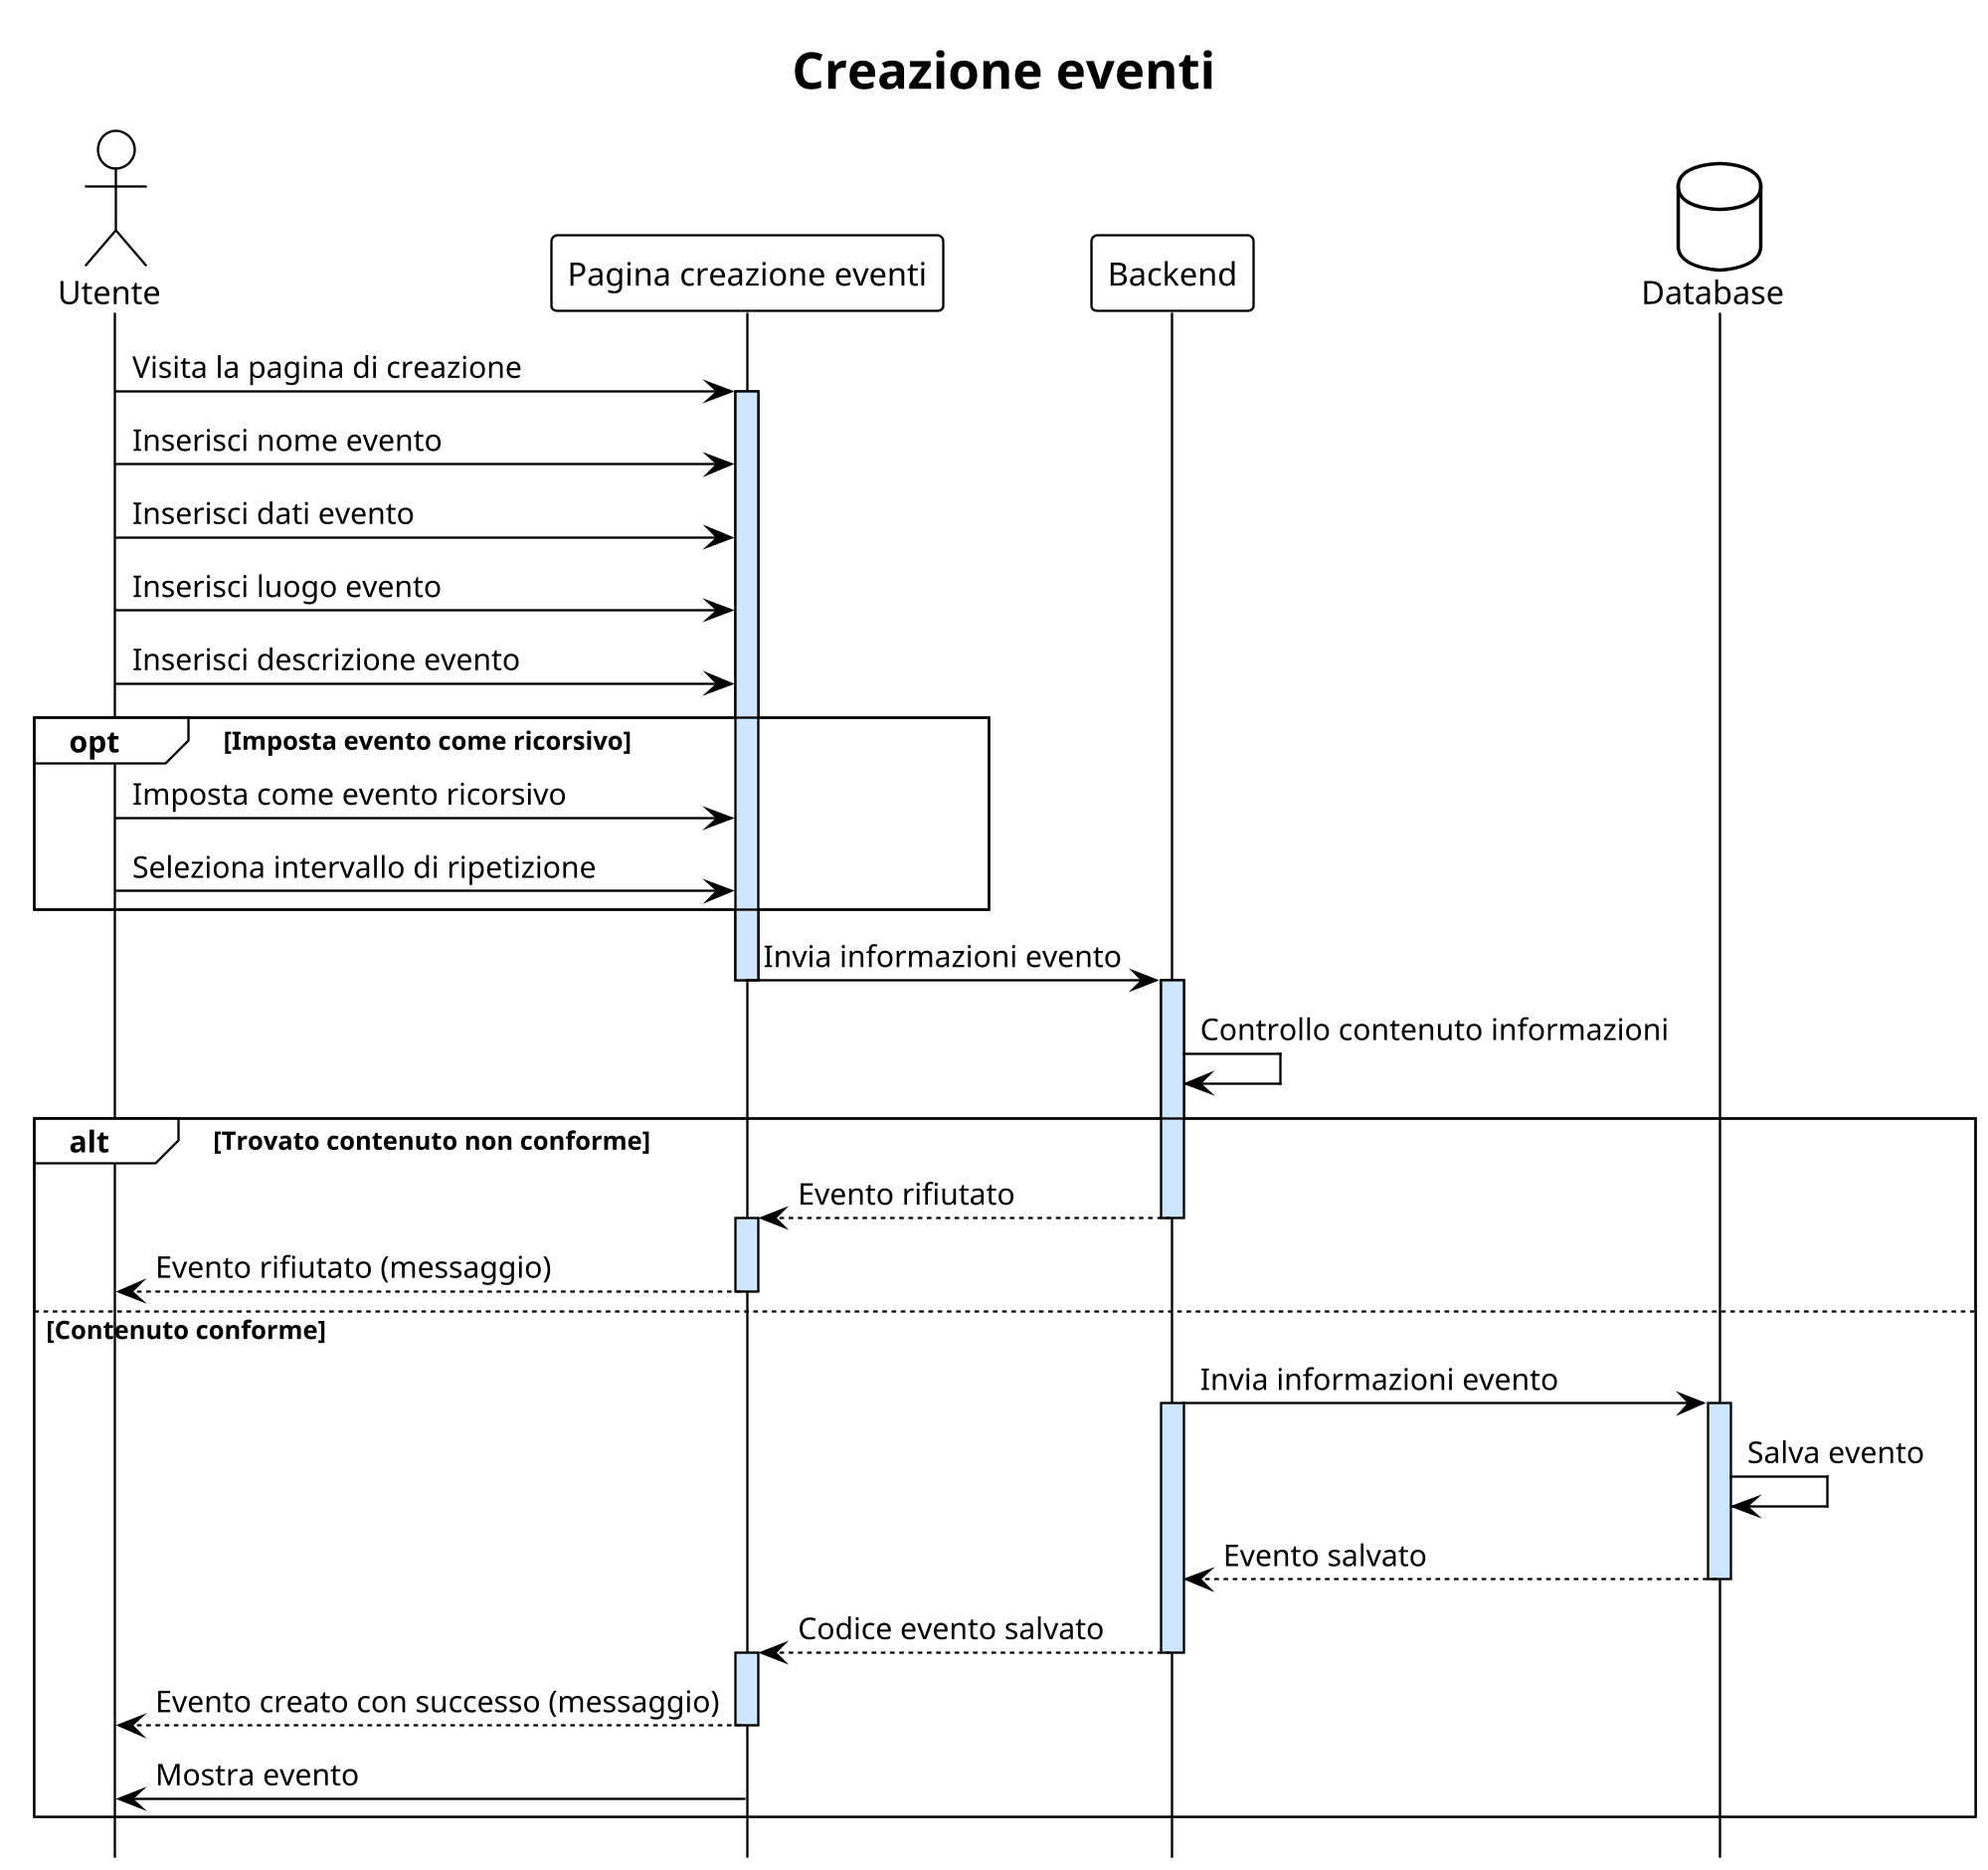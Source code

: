 @startuml
!theme plain
scale 2000 width
hide footbox

title Creazione eventi

actor Utente as U
participant "Pagina creazione eventi" as PE
participant "Backend" as B
database Database as DB

U -> PE : Visita la pagina di creazione

activate PE #CFE6FF


U -> PE : Inserisci nome evento
U -> PE : Inserisci dati evento
U -> PE : Inserisci luogo evento
U -> PE : Inserisci descrizione evento

opt Imposta evento come ricorsivo
    U -> PE : Imposta come evento ricorsivo
    U -> PE : Seleziona intervallo di ripetizione
end

PE -> B : Invia informazioni evento

deactivate PE
activate B #CFE6FF


B -> B : Controllo contenuto informazioni

alt Trovato contenuto non conforme
    B --> PE : Evento rifiutato

    deactivate B
    activate PE #CFE6FF

    PE --> U : Evento rifiutato (messaggio)

    deactivate PE
else Contenuto conforme

    B -> DB : Invia informazioni evento

    activate B #CFE6FF
    
    activate DB #CFE6FF


    DB -> DB : Salva evento
    DB --> B : Evento salvato

    deactivate DB

    B --> PE : Codice evento salvato
    
    deactivate B
    activate PE #CFE6FF


    PE --> U : Evento creato con successo (messaggio)

    deactivate PE

    PE -> U : Mostra evento

    deactivate PE

end

@enduml
